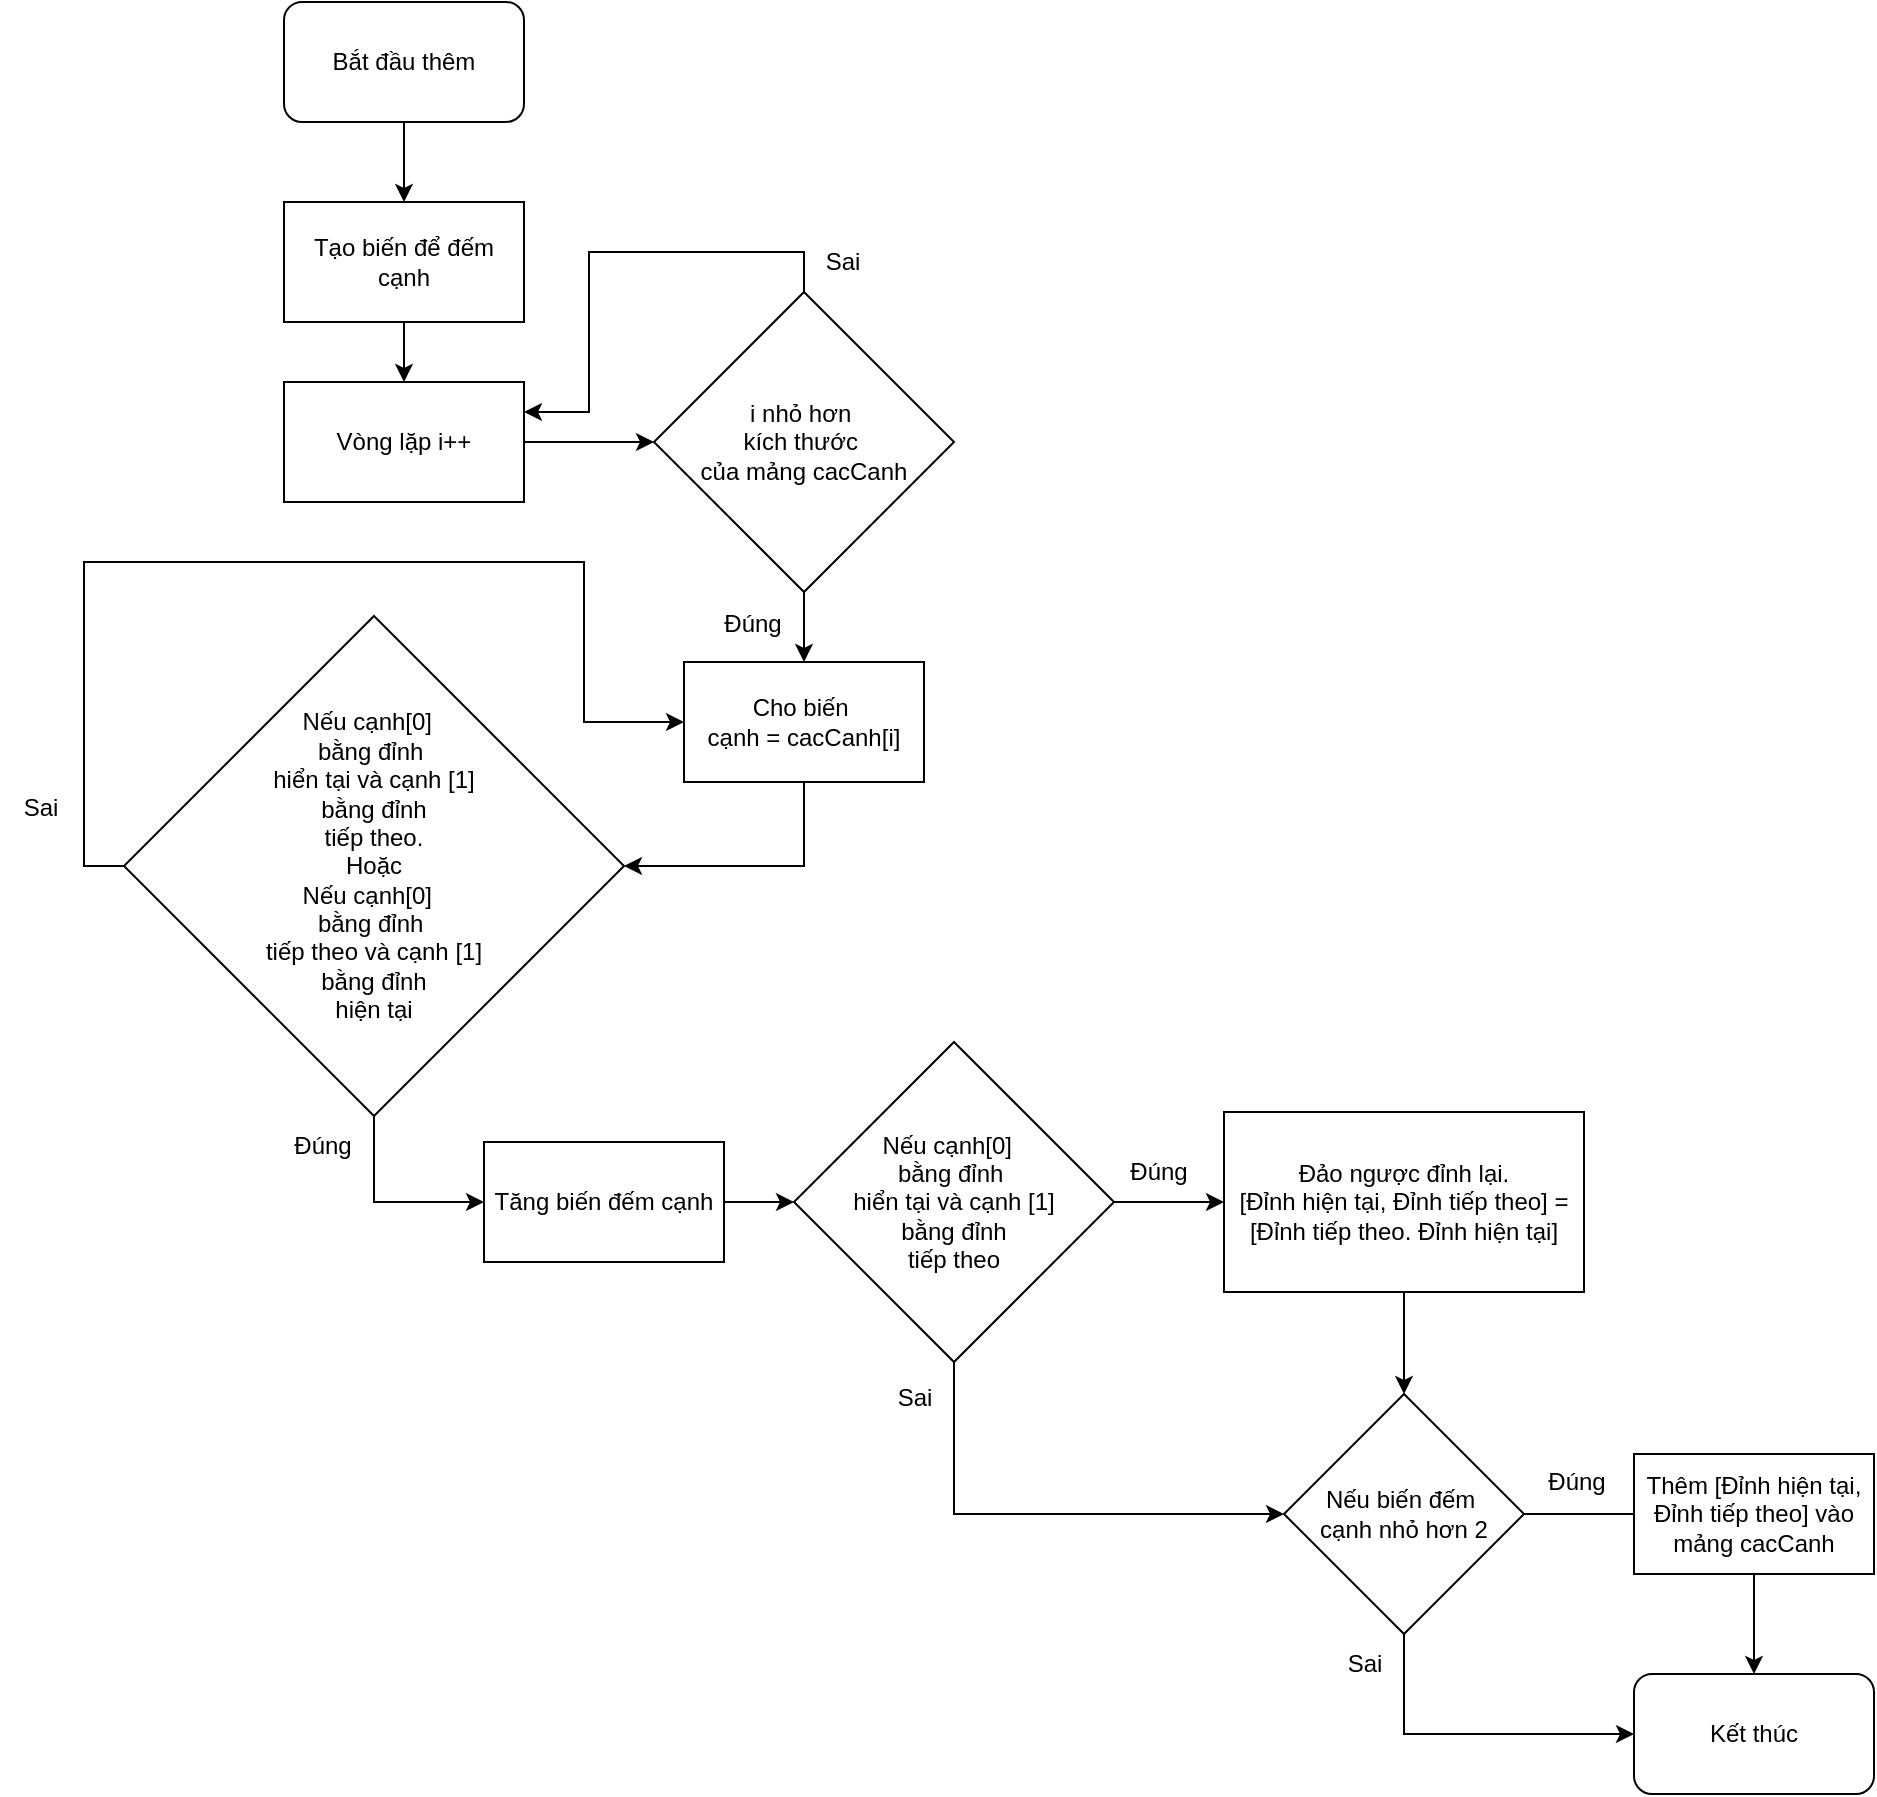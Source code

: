 <mxfile version="24.7.17">
  <diagram name="Trang-1" id="a00iFeG8eUIFv4PnpP_U">
    <mxGraphModel dx="1434" dy="844" grid="1" gridSize="10" guides="1" tooltips="1" connect="1" arrows="1" fold="1" page="1" pageScale="1" pageWidth="850" pageHeight="1100" math="0" shadow="0">
      <root>
        <mxCell id="0" />
        <mxCell id="1" parent="0" />
        <mxCell id="S1MlbP6FzB_ApRywvNIl-11" value="" style="edgeStyle=orthogonalEdgeStyle;rounded=0;orthogonalLoop=1;jettySize=auto;html=1;" parent="1" source="JjWmdcm0NwguXspo0pvn-1" target="JjWmdcm0NwguXspo0pvn-2" edge="1">
          <mxGeometry relative="1" as="geometry" />
        </mxCell>
        <mxCell id="JjWmdcm0NwguXspo0pvn-1" value="Bắt đầu thêm" style="rounded=1;whiteSpace=wrap;html=1;" parent="1" vertex="1">
          <mxGeometry x="360" y="10" width="120" height="60" as="geometry" />
        </mxCell>
        <mxCell id="S1MlbP6FzB_ApRywvNIl-12" value="" style="edgeStyle=orthogonalEdgeStyle;rounded=0;orthogonalLoop=1;jettySize=auto;html=1;" parent="1" source="JjWmdcm0NwguXspo0pvn-2" target="S1MlbP6FzB_ApRywvNIl-1" edge="1">
          <mxGeometry relative="1" as="geometry" />
        </mxCell>
        <mxCell id="JjWmdcm0NwguXspo0pvn-2" value="Tạo biến để đếm cạnh" style="rounded=0;whiteSpace=wrap;html=1;" parent="1" vertex="1">
          <mxGeometry x="360" y="110" width="120" height="60" as="geometry" />
        </mxCell>
        <mxCell id="S1MlbP6FzB_ApRywvNIl-13" value="" style="edgeStyle=orthogonalEdgeStyle;rounded=0;orthogonalLoop=1;jettySize=auto;html=1;" parent="1" source="S1MlbP6FzB_ApRywvNIl-1" target="S1MlbP6FzB_ApRywvNIl-2" edge="1">
          <mxGeometry relative="1" as="geometry" />
        </mxCell>
        <mxCell id="S1MlbP6FzB_ApRywvNIl-1" value="Vòng lặp i++" style="rounded=0;whiteSpace=wrap;html=1;" parent="1" vertex="1">
          <mxGeometry x="360" y="200" width="120" height="60" as="geometry" />
        </mxCell>
        <mxCell id="S1MlbP6FzB_ApRywvNIl-14" value="" style="edgeStyle=orthogonalEdgeStyle;rounded=0;orthogonalLoop=1;jettySize=auto;html=1;" parent="1" source="S1MlbP6FzB_ApRywvNIl-2" target="S1MlbP6FzB_ApRywvNIl-4" edge="1">
          <mxGeometry relative="1" as="geometry" />
        </mxCell>
        <mxCell id="zeJByw-CBLj6EwGanYH1-4" style="edgeStyle=orthogonalEdgeStyle;rounded=0;orthogonalLoop=1;jettySize=auto;html=1;exitX=0.5;exitY=0;exitDx=0;exitDy=0;entryX=1;entryY=0.25;entryDx=0;entryDy=0;" parent="1" source="S1MlbP6FzB_ApRywvNIl-2" target="S1MlbP6FzB_ApRywvNIl-1" edge="1">
          <mxGeometry relative="1" as="geometry" />
        </mxCell>
        <mxCell id="S1MlbP6FzB_ApRywvNIl-2" value="i nhỏ hơn&amp;nbsp;&lt;div&gt;kích thước&amp;nbsp;&lt;/div&gt;&lt;div&gt;của mảng cacCanh&lt;/div&gt;" style="rhombus;whiteSpace=wrap;html=1;" parent="1" vertex="1">
          <mxGeometry x="545" y="155" width="150" height="150" as="geometry" />
        </mxCell>
        <mxCell id="S1MlbP6FzB_ApRywvNIl-17" style="edgeStyle=orthogonalEdgeStyle;rounded=0;orthogonalLoop=1;jettySize=auto;html=1;exitX=0.5;exitY=1;exitDx=0;exitDy=0;entryX=0;entryY=0.5;entryDx=0;entryDy=0;" parent="1" source="S1MlbP6FzB_ApRywvNIl-3" target="S1MlbP6FzB_ApRywvNIl-6" edge="1">
          <mxGeometry relative="1" as="geometry" />
        </mxCell>
        <mxCell id="S1MlbP6FzB_ApRywvNIl-28" style="edgeStyle=orthogonalEdgeStyle;rounded=0;orthogonalLoop=1;jettySize=auto;html=1;exitX=0;exitY=0.5;exitDx=0;exitDy=0;entryX=0;entryY=0.5;entryDx=0;entryDy=0;" parent="1" source="S1MlbP6FzB_ApRywvNIl-3" target="S1MlbP6FzB_ApRywvNIl-4" edge="1">
          <mxGeometry relative="1" as="geometry">
            <Array as="points">
              <mxPoint x="260" y="442" />
              <mxPoint x="260" y="290" />
              <mxPoint x="510" y="290" />
              <mxPoint x="510" y="370" />
            </Array>
          </mxGeometry>
        </mxCell>
        <mxCell id="S1MlbP6FzB_ApRywvNIl-3" value="Nếu cạnh[0]&amp;nbsp;&amp;nbsp;&lt;div&gt;bằng đỉnh&amp;nbsp;&lt;/div&gt;&lt;div&gt;hiển tại và cạnh [1]&lt;/div&gt;&lt;div&gt;&amp;nbsp;bằng đỉnh&amp;nbsp;&lt;/div&gt;&lt;div&gt;tiếp theo.&lt;br&gt;Hoặc&lt;br&gt;Nếu cạnh[0]&amp;nbsp;&amp;nbsp;&lt;div&gt;bằng đỉnh&amp;nbsp;&lt;/div&gt;&lt;div&gt;tiếp theo và cạnh [1]&lt;/div&gt;&lt;div&gt;&amp;nbsp;bằng đỉnh&amp;nbsp;&lt;/div&gt;&lt;div&gt;hiện tại&lt;/div&gt;&lt;/div&gt;" style="rhombus;whiteSpace=wrap;html=1;" parent="1" vertex="1">
          <mxGeometry x="280" y="317" width="250" height="250" as="geometry" />
        </mxCell>
        <mxCell id="S1MlbP6FzB_ApRywvNIl-25" style="edgeStyle=orthogonalEdgeStyle;rounded=0;orthogonalLoop=1;jettySize=auto;html=1;exitX=0.5;exitY=1;exitDx=0;exitDy=0;entryX=1;entryY=0.5;entryDx=0;entryDy=0;" parent="1" source="S1MlbP6FzB_ApRywvNIl-4" target="S1MlbP6FzB_ApRywvNIl-3" edge="1">
          <mxGeometry relative="1" as="geometry" />
        </mxCell>
        <mxCell id="S1MlbP6FzB_ApRywvNIl-4" value="Cho biến&amp;nbsp;&lt;div&gt;cạnh = cacCanh[i]&lt;/div&gt;" style="rounded=0;whiteSpace=wrap;html=1;" parent="1" vertex="1">
          <mxGeometry x="560" y="340" width="120" height="60" as="geometry" />
        </mxCell>
        <mxCell id="zeJByw-CBLj6EwGanYH1-1" value="" style="edgeStyle=orthogonalEdgeStyle;rounded=0;orthogonalLoop=1;jettySize=auto;html=1;" parent="1" source="S1MlbP6FzB_ApRywvNIl-6" target="S1MlbP6FzB_ApRywvNIl-8" edge="1">
          <mxGeometry relative="1" as="geometry" />
        </mxCell>
        <mxCell id="S1MlbP6FzB_ApRywvNIl-6" value="Tăng biến đếm cạnh" style="rounded=0;whiteSpace=wrap;html=1;" parent="1" vertex="1">
          <mxGeometry x="460" y="580" width="120" height="60" as="geometry" />
        </mxCell>
        <mxCell id="S1MlbP6FzB_ApRywvNIl-20" style="edgeStyle=orthogonalEdgeStyle;rounded=0;orthogonalLoop=1;jettySize=auto;html=1;exitX=1;exitY=0.5;exitDx=0;exitDy=0;entryX=0;entryY=0.5;entryDx=0;entryDy=0;" parent="1" source="S1MlbP6FzB_ApRywvNIl-8" target="S1MlbP6FzB_ApRywvNIl-9" edge="1">
          <mxGeometry relative="1" as="geometry" />
        </mxCell>
        <mxCell id="S1MlbP6FzB_ApRywvNIl-31" style="edgeStyle=orthogonalEdgeStyle;rounded=0;orthogonalLoop=1;jettySize=auto;html=1;exitX=0.5;exitY=1;exitDx=0;exitDy=0;entryX=0;entryY=0.5;entryDx=0;entryDy=0;" parent="1" source="S1MlbP6FzB_ApRywvNIl-8" target="S1MlbP6FzB_ApRywvNIl-10" edge="1">
          <mxGeometry relative="1" as="geometry" />
        </mxCell>
        <mxCell id="S1MlbP6FzB_ApRywvNIl-8" value="Nếu cạnh[0]&amp;nbsp;&amp;nbsp;&lt;div&gt;bằng đỉnh&amp;nbsp;&lt;/div&gt;&lt;div&gt;hiển tại và cạnh [1]&lt;/div&gt;&lt;div&gt;&amp;nbsp;bằng đỉnh&amp;nbsp;&lt;/div&gt;&lt;div&gt;tiếp theo&lt;/div&gt;" style="rhombus;whiteSpace=wrap;html=1;" parent="1" vertex="1">
          <mxGeometry x="615" y="530" width="160" height="160" as="geometry" />
        </mxCell>
        <mxCell id="S1MlbP6FzB_ApRywvNIl-21" style="edgeStyle=orthogonalEdgeStyle;rounded=0;orthogonalLoop=1;jettySize=auto;html=1;exitX=0.5;exitY=1;exitDx=0;exitDy=0;entryX=0.5;entryY=0;entryDx=0;entryDy=0;" parent="1" source="S1MlbP6FzB_ApRywvNIl-9" target="S1MlbP6FzB_ApRywvNIl-10" edge="1">
          <mxGeometry relative="1" as="geometry" />
        </mxCell>
        <mxCell id="S1MlbP6FzB_ApRywvNIl-9" value="Đảo ngược đỉnh lại.&lt;br&gt;[Đỉnh hiện tại, Đỉnh tiếp theo] = [Đỉnh tiếp theo. Đỉnh hiện tại]" style="rounded=0;whiteSpace=wrap;html=1;" parent="1" vertex="1">
          <mxGeometry x="830" y="565" width="180" height="90" as="geometry" />
        </mxCell>
        <mxCell id="S1MlbP6FzB_ApRywvNIl-23" value="" style="edgeStyle=orthogonalEdgeStyle;rounded=0;orthogonalLoop=1;jettySize=auto;html=1;" parent="1" source="S1MlbP6FzB_ApRywvNIl-10" edge="1">
          <mxGeometry relative="1" as="geometry">
            <mxPoint x="1065" y="766.0" as="targetPoint" />
          </mxGeometry>
        </mxCell>
        <mxCell id="S1MlbP6FzB_ApRywvNIl-40" style="edgeStyle=orthogonalEdgeStyle;rounded=0;orthogonalLoop=1;jettySize=auto;html=1;exitX=0.5;exitY=1;exitDx=0;exitDy=0;entryX=0;entryY=0.5;entryDx=0;entryDy=0;" parent="1" source="S1MlbP6FzB_ApRywvNIl-10" target="S1MlbP6FzB_ApRywvNIl-38" edge="1">
          <mxGeometry relative="1" as="geometry" />
        </mxCell>
        <mxCell id="S1MlbP6FzB_ApRywvNIl-10" value="Nếu biến đếm&amp;nbsp;&lt;div&gt;cạnh nhỏ hơn 2&lt;/div&gt;" style="rhombus;whiteSpace=wrap;html=1;" parent="1" vertex="1">
          <mxGeometry x="860" y="706" width="120" height="120" as="geometry" />
        </mxCell>
        <mxCell id="S1MlbP6FzB_ApRywvNIl-39" value="" style="edgeStyle=orthogonalEdgeStyle;rounded=0;orthogonalLoop=1;jettySize=auto;html=1;" parent="1" source="S1MlbP6FzB_ApRywvNIl-24" target="S1MlbP6FzB_ApRywvNIl-38" edge="1">
          <mxGeometry relative="1" as="geometry" />
        </mxCell>
        <mxCell id="S1MlbP6FzB_ApRywvNIl-24" value="Thêm [Đỉnh hiện tại, Đỉnh tiếp theo] vào mảng cacCanh" style="rounded=0;whiteSpace=wrap;html=1;" parent="1" vertex="1">
          <mxGeometry x="1035" y="736" width="120" height="60" as="geometry" />
        </mxCell>
        <mxCell id="S1MlbP6FzB_ApRywvNIl-27" value="Đúng" style="text;html=1;align=center;verticalAlign=middle;resizable=0;points=[];autosize=1;strokeColor=none;fillColor=none;" parent="1" vertex="1">
          <mxGeometry x="354" y="567" width="50" height="30" as="geometry" />
        </mxCell>
        <mxCell id="S1MlbP6FzB_ApRywvNIl-30" value="Sai" style="text;html=1;align=center;verticalAlign=middle;resizable=0;points=[];autosize=1;strokeColor=none;fillColor=none;" parent="1" vertex="1">
          <mxGeometry x="218" y="398" width="40" height="30" as="geometry" />
        </mxCell>
        <mxCell id="S1MlbP6FzB_ApRywvNIl-32" value="Đúng" style="text;html=1;align=center;verticalAlign=middle;resizable=0;points=[];autosize=1;strokeColor=none;fillColor=none;" parent="1" vertex="1">
          <mxGeometry x="772" y="580" width="50" height="30" as="geometry" />
        </mxCell>
        <mxCell id="S1MlbP6FzB_ApRywvNIl-33" value="Sai" style="text;html=1;align=center;verticalAlign=middle;resizable=0;points=[];autosize=1;strokeColor=none;fillColor=none;" parent="1" vertex="1">
          <mxGeometry x="655" y="693" width="40" height="30" as="geometry" />
        </mxCell>
        <mxCell id="S1MlbP6FzB_ApRywvNIl-35" value="Sai" style="text;html=1;align=center;verticalAlign=middle;resizable=0;points=[];autosize=1;strokeColor=none;fillColor=none;" parent="1" vertex="1">
          <mxGeometry x="880" y="826" width="40" height="30" as="geometry" />
        </mxCell>
        <mxCell id="S1MlbP6FzB_ApRywvNIl-37" value="Đúng" style="text;html=1;align=center;verticalAlign=middle;resizable=0;points=[];autosize=1;strokeColor=none;fillColor=none;" parent="1" vertex="1">
          <mxGeometry x="981" y="735" width="50" height="30" as="geometry" />
        </mxCell>
        <mxCell id="S1MlbP6FzB_ApRywvNIl-38" value="Kết thúc" style="rounded=1;whiteSpace=wrap;html=1;" parent="1" vertex="1">
          <mxGeometry x="1035" y="846" width="120" height="60" as="geometry" />
        </mxCell>
        <mxCell id="zeJByw-CBLj6EwGanYH1-5" value="Đúng" style="text;html=1;align=center;verticalAlign=middle;resizable=0;points=[];autosize=1;strokeColor=none;fillColor=none;" parent="1" vertex="1">
          <mxGeometry x="569" y="306" width="50" height="30" as="geometry" />
        </mxCell>
        <mxCell id="zeJByw-CBLj6EwGanYH1-6" value="Sai" style="text;html=1;align=center;verticalAlign=middle;resizable=0;points=[];autosize=1;strokeColor=none;fillColor=none;" parent="1" vertex="1">
          <mxGeometry x="619" y="125" width="40" height="30" as="geometry" />
        </mxCell>
      </root>
    </mxGraphModel>
  </diagram>
</mxfile>
